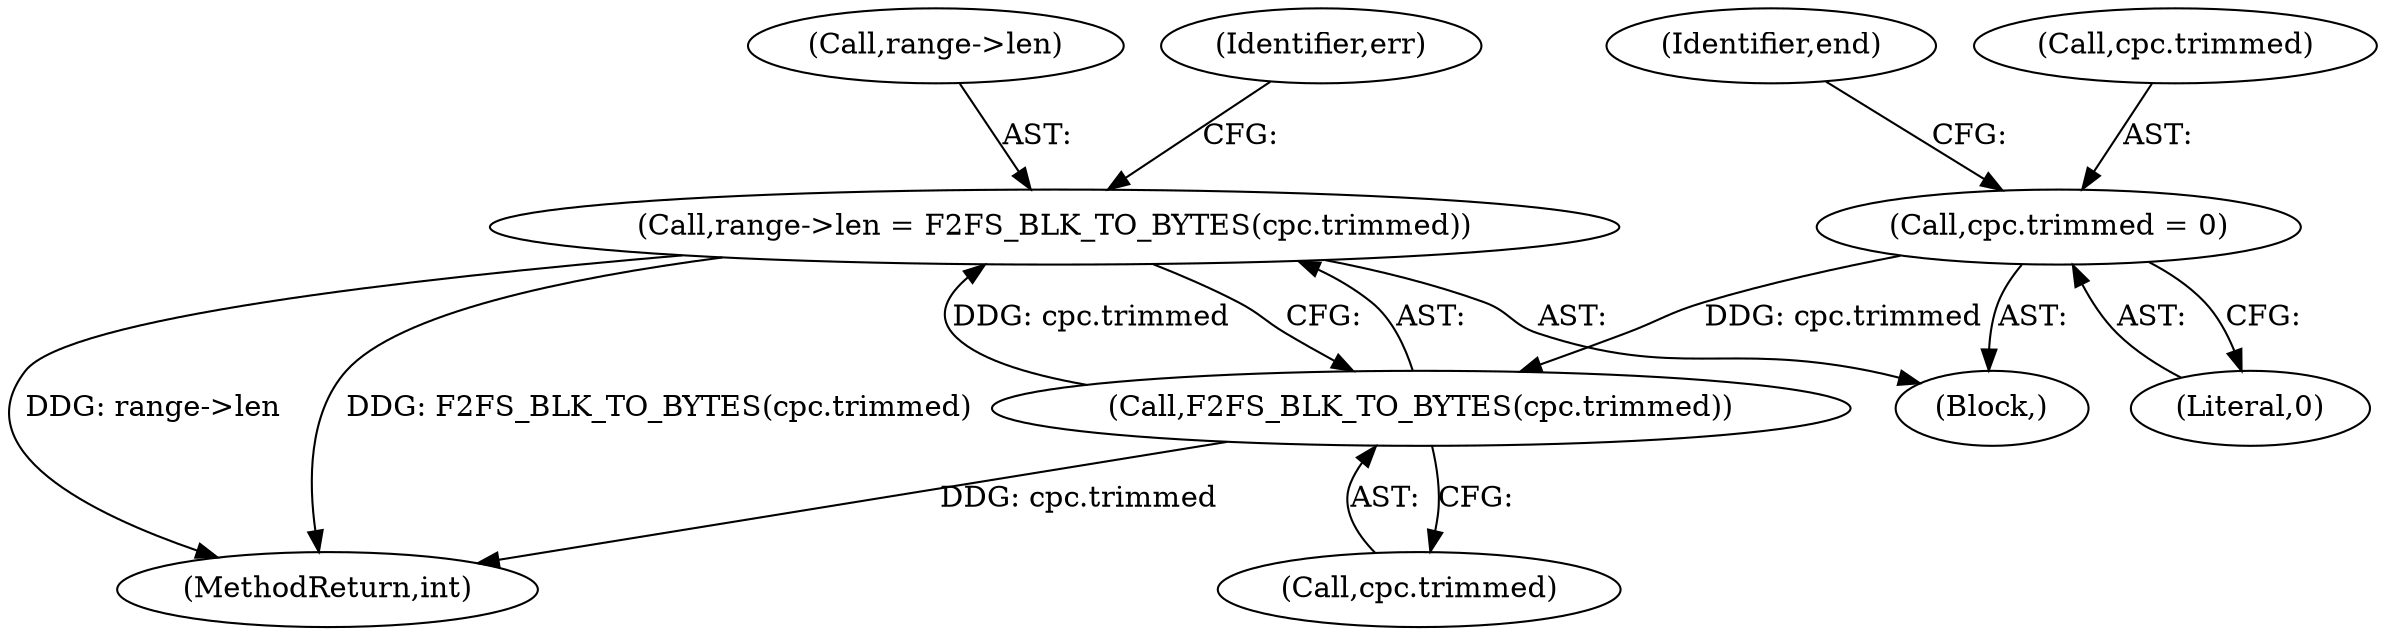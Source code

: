 digraph "0_linux_638164a2718f337ea224b747cf5977ef143166a4@pointer" {
"1000275" [label="(Call,range->len = F2FS_BLK_TO_BYTES(cpc.trimmed))"];
"1000279" [label="(Call,F2FS_BLK_TO_BYTES(cpc.trimmed))"];
"1000148" [label="(Call,cpc.trimmed = 0)"];
"1000280" [label="(Call,cpc.trimmed)"];
"1000155" [label="(Identifier,end)"];
"1000149" [label="(Call,cpc.trimmed)"];
"1000285" [label="(MethodReturn,int)"];
"1000148" [label="(Call,cpc.trimmed = 0)"];
"1000152" [label="(Literal,0)"];
"1000276" [label="(Call,range->len)"];
"1000106" [label="(Block,)"];
"1000275" [label="(Call,range->len = F2FS_BLK_TO_BYTES(cpc.trimmed))"];
"1000284" [label="(Identifier,err)"];
"1000279" [label="(Call,F2FS_BLK_TO_BYTES(cpc.trimmed))"];
"1000275" -> "1000106"  [label="AST: "];
"1000275" -> "1000279"  [label="CFG: "];
"1000276" -> "1000275"  [label="AST: "];
"1000279" -> "1000275"  [label="AST: "];
"1000284" -> "1000275"  [label="CFG: "];
"1000275" -> "1000285"  [label="DDG: range->len"];
"1000275" -> "1000285"  [label="DDG: F2FS_BLK_TO_BYTES(cpc.trimmed)"];
"1000279" -> "1000275"  [label="DDG: cpc.trimmed"];
"1000279" -> "1000280"  [label="CFG: "];
"1000280" -> "1000279"  [label="AST: "];
"1000279" -> "1000285"  [label="DDG: cpc.trimmed"];
"1000148" -> "1000279"  [label="DDG: cpc.trimmed"];
"1000148" -> "1000106"  [label="AST: "];
"1000148" -> "1000152"  [label="CFG: "];
"1000149" -> "1000148"  [label="AST: "];
"1000152" -> "1000148"  [label="AST: "];
"1000155" -> "1000148"  [label="CFG: "];
}
